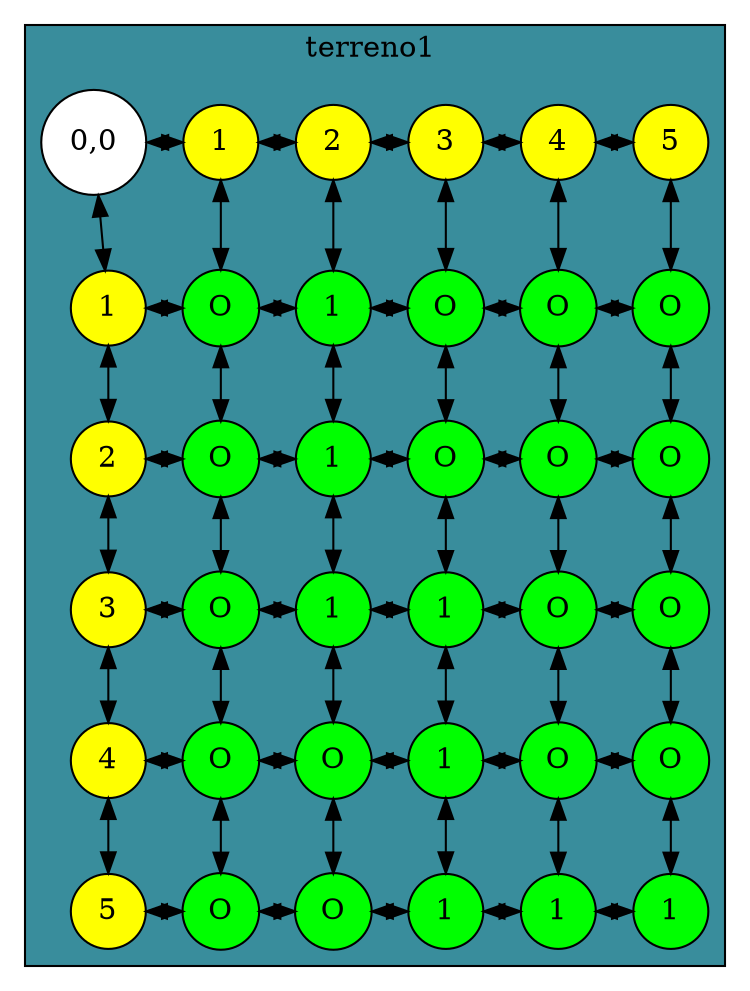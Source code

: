 
    digraph L{
        node[shape = circle fillcolor="white" style = filled]
        subgraph cluster_p{
            label = "terreno1 "
            bgcolor = "#398D9C"
            raiz[label = "0,0"]
            edge[dir = "both"]
        F1[label="1",group=1,fillcolor=yellow];
F2[label="2",group=1,fillcolor=yellow];
F3[label="3",group=1,fillcolor=yellow];
F4[label="4",group=1,fillcolor=yellow];
F5[label="5",group=1,fillcolor=yellow];
C1[label="1",group=2,fillcolor=yellow];
C2[label="2",group=3,fillcolor=yellow];
C3[label="3",group=4,fillcolor=yellow];
C4[label="4",group=5,fillcolor=yellow];
C5[label="5",group=6,fillcolor=yellow];
F1 -> F2;
F2 -> F3;
F3 -> F4;
F4 -> F5;
C1 -> C2;
C2 -> C3;
C3 -> C4;
C4 -> C5;
raiz -> F1; 
raiz -> C1;
{rank = same;raiz;C1;C2;C3;C4;C5}nodo1_1[label="O",fillcolor=green,group=2]
nodo1_2[label="1",fillcolor=green,group=3]
nodo1_3[label="O",fillcolor=green,group=4]
nodo1_4[label="O",fillcolor=green,group=5]
nodo1_5[label="O",fillcolor=green,group=6]
nodo2_1[label="O",fillcolor=green,group=2]
nodo2_2[label="1",fillcolor=green,group=3]
nodo2_3[label="O",fillcolor=green,group=4]
nodo2_4[label="O",fillcolor=green,group=5]
nodo2_5[label="O",fillcolor=green,group=6]
nodo3_1[label="O",fillcolor=green,group=2]
nodo3_2[label="1",fillcolor=green,group=3]
nodo3_3[label="1",fillcolor=green,group=4]
nodo3_4[label="O",fillcolor=green,group=5]
nodo3_5[label="O",fillcolor=green,group=6]
nodo4_1[label="O",fillcolor=green,group=2]
nodo4_2[label="O",fillcolor=green,group=3]
nodo4_3[label="1",fillcolor=green,group=4]
nodo4_4[label="O",fillcolor=green,group=5]
nodo4_5[label="O",fillcolor=green,group=6]
nodo5_1[label="O",fillcolor=green,group=2]
nodo5_2[label="O",fillcolor=green,group=3]
nodo5_3[label="1",fillcolor=green,group=4]
nodo5_4[label="1",fillcolor=green,group=5]
nodo5_5[label="1",fillcolor=green,group=6]
F1 -> nodo1_1;
F2 -> nodo2_1;
F3 -> nodo3_1;
F4 -> nodo4_1;
F5 -> nodo5_1;
nodo1_1 -> nodo1_2;
nodo1_2 -> nodo1_3;
nodo1_3 -> nodo1_4;
nodo1_4 -> nodo1_5;
nodo2_1 -> nodo2_2;
nodo2_2 -> nodo2_3;
nodo2_3 -> nodo2_4;
nodo2_4 -> nodo2_5;
nodo3_1 -> nodo3_2;
nodo3_2 -> nodo3_3;
nodo3_3 -> nodo3_4;
nodo3_4 -> nodo3_5;
nodo4_1 -> nodo4_2;
nodo4_2 -> nodo4_3;
nodo4_3 -> nodo4_4;
nodo4_4 -> nodo4_5;
nodo5_1 -> nodo5_2;
nodo5_2 -> nodo5_3;
nodo5_3 -> nodo5_4;
nodo5_4 -> nodo5_5;
C1 -> nodo1_1;
C2 -> nodo1_2;
C3 -> nodo1_3;
C4 -> nodo1_4;
C5 -> nodo1_5;
{rank = same;F1;nodo1_1;nodo1_2;nodo1_3;nodo1_4;nodo1_5}
{rank = same;F2;nodo2_1;nodo2_2;nodo2_3;nodo2_4;nodo2_5}
{rank = same;F3;nodo3_1;nodo3_2;nodo3_3;nodo3_4;nodo3_5}
{rank = same;F4;nodo4_1;nodo4_2;nodo4_3;nodo4_4;nodo4_5}
{rank = same;F5;nodo5_1;nodo5_2;nodo5_3;nodo5_4;nodo5_5}
nodo1_1 -> nodo2_1;
nodo1_2 -> nodo2_2;
nodo1_3 -> nodo2_3;
nodo1_4 -> nodo2_4;
nodo1_5 -> nodo2_5;
nodo2_1 -> nodo3_1;
nodo2_2 -> nodo3_2;
nodo2_3 -> nodo3_3;
nodo2_4 -> nodo3_4;
nodo2_5 -> nodo3_5;
nodo3_1 -> nodo4_1;
nodo3_2 -> nodo4_2;
nodo3_3 -> nodo4_3;
nodo3_4 -> nodo4_4;
nodo3_5 -> nodo4_5;
nodo4_1 -> nodo5_1;
nodo4_2 -> nodo5_2;
nodo4_3 -> nodo5_3;
nodo4_4 -> nodo5_4;
nodo4_5 -> nodo5_5;
}   }